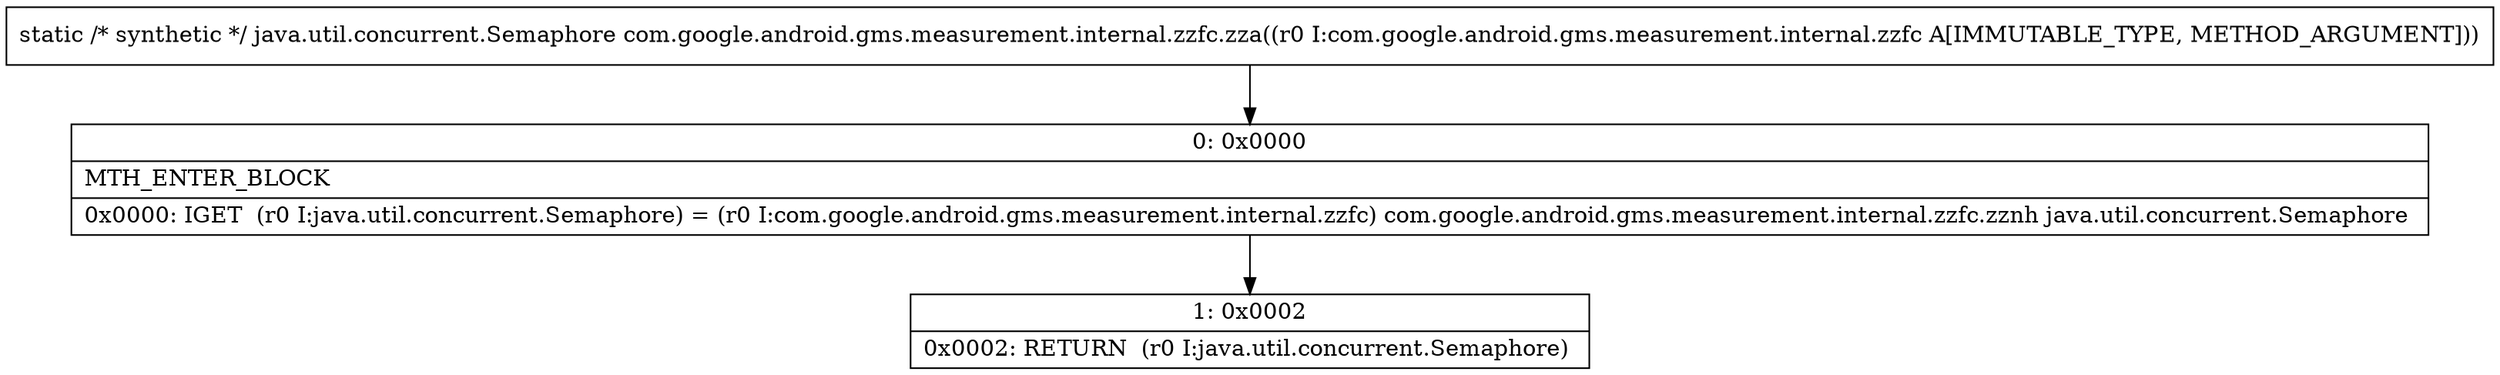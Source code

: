 digraph "CFG forcom.google.android.gms.measurement.internal.zzfc.zza(Lcom\/google\/android\/gms\/measurement\/internal\/zzfc;)Ljava\/util\/concurrent\/Semaphore;" {
Node_0 [shape=record,label="{0\:\ 0x0000|MTH_ENTER_BLOCK\l|0x0000: IGET  (r0 I:java.util.concurrent.Semaphore) = (r0 I:com.google.android.gms.measurement.internal.zzfc) com.google.android.gms.measurement.internal.zzfc.zznh java.util.concurrent.Semaphore \l}"];
Node_1 [shape=record,label="{1\:\ 0x0002|0x0002: RETURN  (r0 I:java.util.concurrent.Semaphore) \l}"];
MethodNode[shape=record,label="{static \/* synthetic *\/ java.util.concurrent.Semaphore com.google.android.gms.measurement.internal.zzfc.zza((r0 I:com.google.android.gms.measurement.internal.zzfc A[IMMUTABLE_TYPE, METHOD_ARGUMENT])) }"];
MethodNode -> Node_0;
Node_0 -> Node_1;
}

